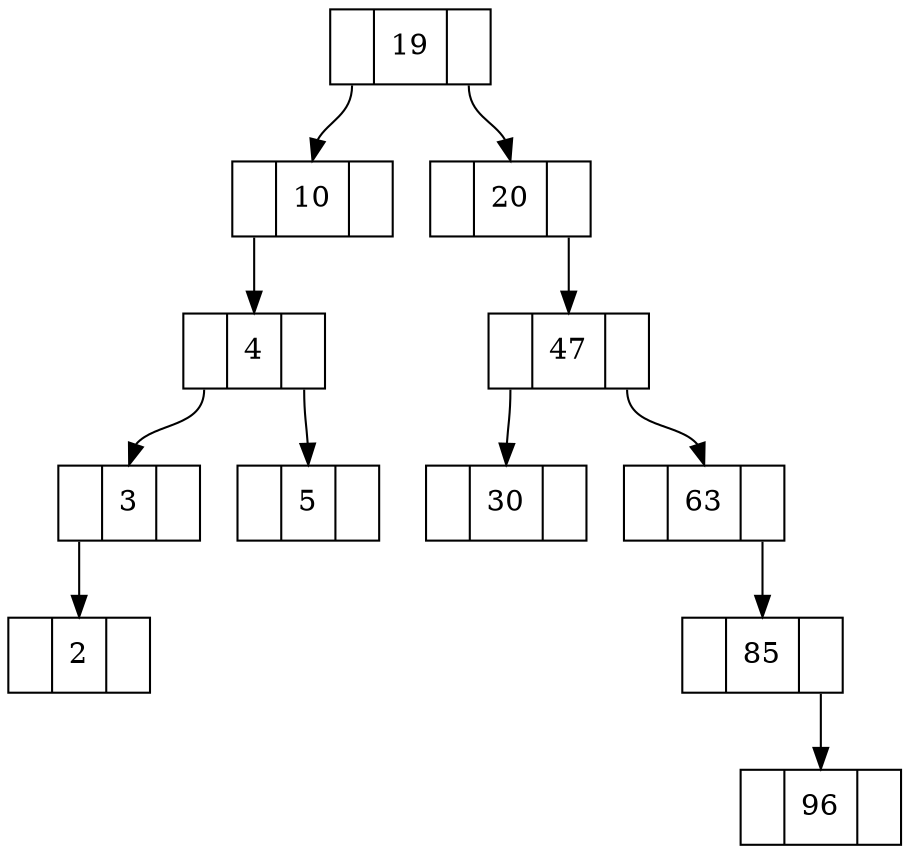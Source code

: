 digraph r{
node [shape=record];
node2[ label ="<f0> | <f1>2| <f2> "];
node3[ label ="<f0> | <f1>3| <f2> "];
node4[ label ="<f0> | <f1>4| <f2> "];
node5[ label ="<f0> | <f1>5| <f2> "];
node10[ label ="<f0> | <f1>10| <f2> "];
node19[ label ="<f0> | <f1>19| <f2> "];
node20[ label ="<f0> | <f1>20| <f2> "];
node30[ label ="<f0> | <f1>30| <f2> "];
node47[ label ="<f0> | <f1>47| <f2> "];
node63[ label ="<f0> | <f1>63| <f2> "];
node85[ label ="<f0> | <f1>85| <f2> "];
node96[ label ="<f0> | <f1>96| <f2> "];
"node19":f0->"node10":f1;
"node10":f0->"node4":f1;
"node4":f2->"node5":f1;
"node4":f0->"node3":f1;
"node3":f0->"node2":f1;
"node19":f2->"node20":f1;
"node20":f2->"node47":f1;
"node47":f2->"node63":f1;
"node63":f2->"node85":f1;
"node85":f2->"node96":f1;
"node47":f0->"node30":f1;
}